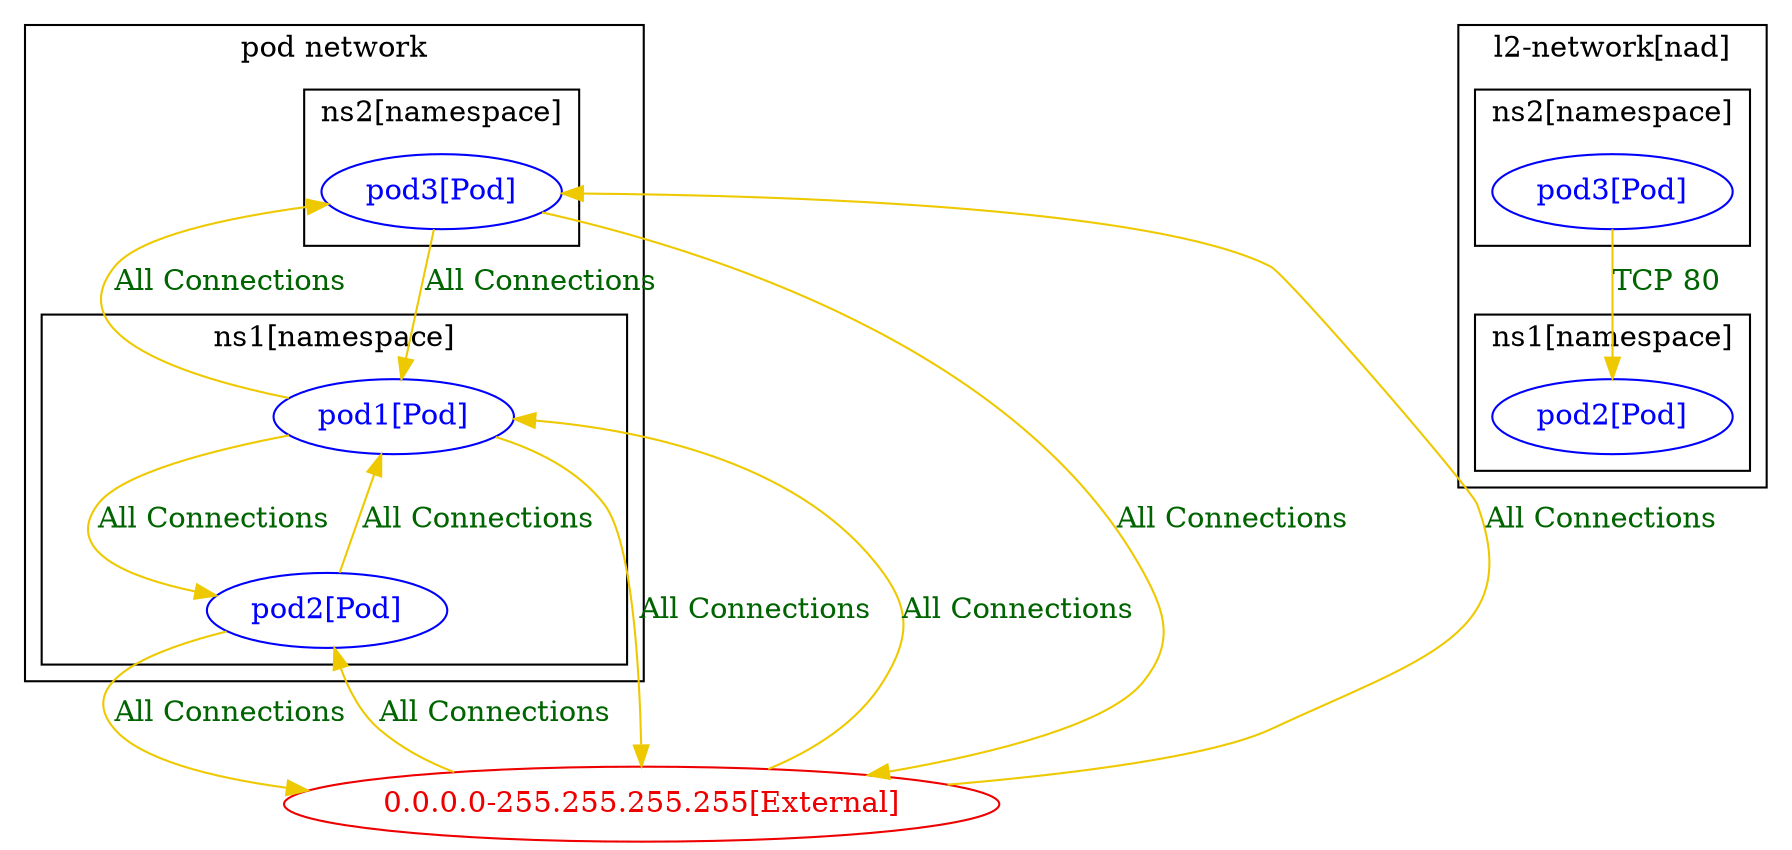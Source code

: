 digraph {
	subgraph "cluster_pod_network" {
	label="pod network"
	subgraph "cluster_ns1[namespace]" {
		color="black"
		fontcolor="black"
		"ns1/pod1[Pod]" [label="pod1[Pod]" color="blue" fontcolor="blue"]
		"ns1/pod2[Pod]" [label="pod2[Pod]" color="blue" fontcolor="blue"]
		label="ns1[namespace]"
	}
	subgraph "cluster_ns2[namespace]" {
		color="black"
		fontcolor="black"
		"ns2/pod3[Pod]" [label="pod3[Pod]" color="blue" fontcolor="blue"]
		label="ns2[namespace]"
	}
	}
	subgraph "cluster_l2-network" {
	label="l2-network[nad]"
	subgraph "cluster_ns1[namespace]" {
		color="black"
		fontcolor="black"
		"ns1/pod2[Pod]l2-network" [label="pod2[Pod]" color="blue" fontcolor="blue"]
		label="ns1[namespace]"
	}
	subgraph "cluster_ns2[namespace]" {
		color="black"
		fontcolor="black"
		"ns2/pod3[Pod]l2-network" [label="pod3[Pod]" color="blue" fontcolor="blue"]
		label="ns2[namespace]"
	}
	}
	"0.0.0.0-255.255.255.255[External]" [label="0.0.0.0-255.255.255.255[External]" color="red2" fontcolor="red2"]
	"0.0.0.0-255.255.255.255[External]" -> "ns1/pod1[Pod]" [label="All Connections" color="gold2" fontcolor="darkgreen" weight=0.5]
	"0.0.0.0-255.255.255.255[External]" -> "ns1/pod2[Pod]" [label="All Connections" color="gold2" fontcolor="darkgreen" weight=0.5]
	"0.0.0.0-255.255.255.255[External]" -> "ns2/pod3[Pod]" [label="All Connections" color="gold2" fontcolor="darkgreen" weight=0.5]
	"ns1/pod1[Pod]" -> "0.0.0.0-255.255.255.255[External]" [label="All Connections" color="gold2" fontcolor="darkgreen" weight=1]
	"ns1/pod1[Pod]" -> "ns1/pod2[Pod]" [label="All Connections" color="gold2" fontcolor="darkgreen" weight=0.5]
	"ns1/pod1[Pod]" -> "ns2/pod3[Pod]" [label="All Connections" color="gold2" fontcolor="darkgreen" weight=0.5]
	"ns1/pod2[Pod]" -> "0.0.0.0-255.255.255.255[External]" [label="All Connections" color="gold2" fontcolor="darkgreen" weight=1]
	"ns1/pod2[Pod]" -> "ns1/pod1[Pod]" [label="All Connections" color="gold2" fontcolor="darkgreen" weight=1]
	"ns2/pod3[Pod]" -> "0.0.0.0-255.255.255.255[External]" [label="All Connections" color="gold2" fontcolor="darkgreen" weight=1]
	"ns2/pod3[Pod]" -> "ns1/pod1[Pod]" [label="All Connections" color="gold2" fontcolor="darkgreen" weight=1]
	"ns2/pod3[Pod]l2-network" -> "ns1/pod2[Pod]l2-network" [label="TCP 80" color="gold2" fontcolor="darkgreen" weight=1]
}